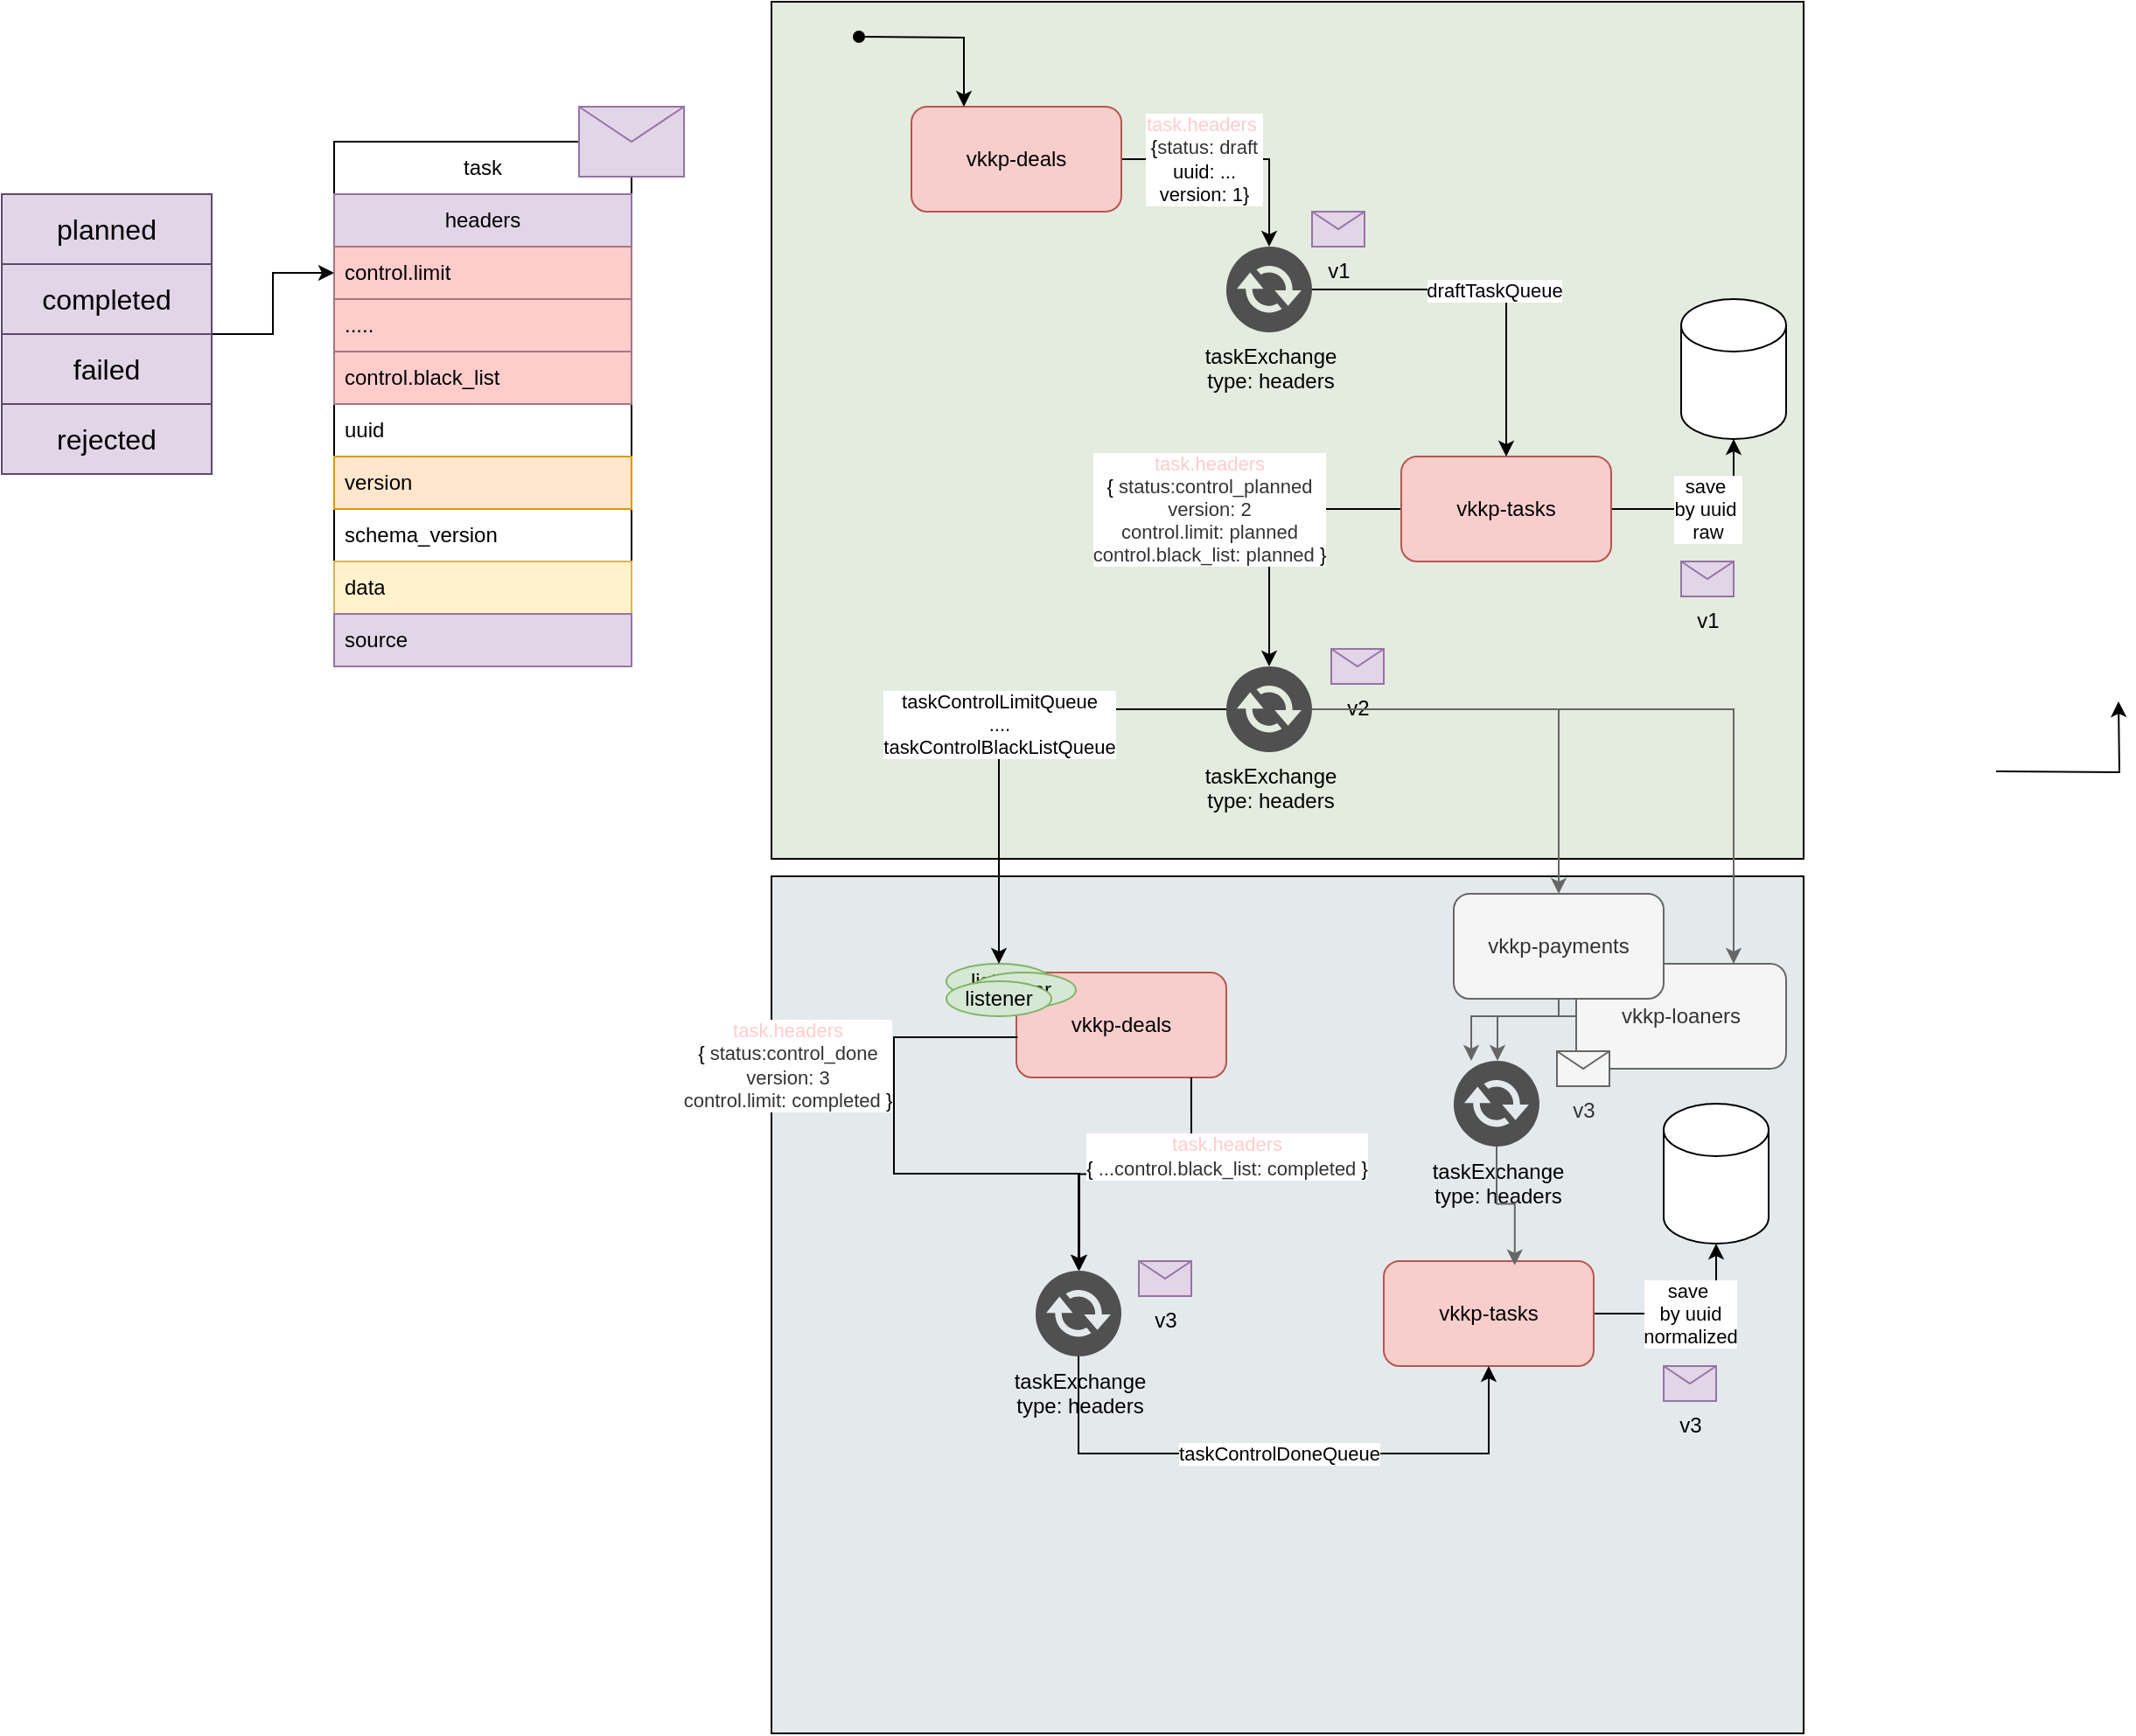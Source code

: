 <mxfile version="24.8.6">
  <diagram name="Страница — 1" id="iWlI1vJu-bp0asXgpejS">
    <mxGraphModel dx="1500" dy="1587" grid="1" gridSize="10" guides="1" tooltips="1" connect="1" arrows="1" fold="1" page="1" pageScale="1" pageWidth="827" pageHeight="1169" math="0" shadow="0">
      <root>
        <mxCell id="0" />
        <mxCell id="1" parent="0" />
        <mxCell id="KAaZJXrvGKprZwJc2ma_-45" value="" style="rounded=0;whiteSpace=wrap;html=1;fillColor=#E4EBDF;" vertex="1" parent="1">
          <mxGeometry x="240" y="-30" width="590" height="490" as="geometry" />
        </mxCell>
        <mxCell id="KAaZJXrvGKprZwJc2ma_-1" value="task" style="swimlane;fontStyle=0;childLayout=stackLayout;horizontal=1;startSize=30;horizontalStack=0;resizeParent=1;resizeParentMax=0;resizeLast=0;collapsible=1;marginBottom=0;whiteSpace=wrap;html=1;" vertex="1" parent="1">
          <mxGeometry x="-10" y="50" width="170" height="300" as="geometry">
            <mxRectangle x="-10" y="50" width="60" height="30" as="alternateBounds" />
          </mxGeometry>
        </mxCell>
        <mxCell id="KAaZJXrvGKprZwJc2ma_-13" value="headers" style="swimlane;fontStyle=0;childLayout=stackLayout;horizontal=1;startSize=30;horizontalStack=0;resizeParent=1;resizeParentMax=0;resizeLast=0;collapsible=1;marginBottom=0;whiteSpace=wrap;html=1;fillColor=#e1d5e7;strokeColor=#9673a6;" vertex="1" parent="KAaZJXrvGKprZwJc2ma_-1">
          <mxGeometry y="30" width="170" height="120" as="geometry" />
        </mxCell>
        <mxCell id="KAaZJXrvGKprZwJc2ma_-14" value="control.limit" style="text;strokeColor=#A67681;fillColor=#FFCCCC;align=left;verticalAlign=middle;spacingLeft=4;spacingRight=4;overflow=hidden;points=[[0,0.5],[1,0.5]];portConstraint=eastwest;rotatable=0;whiteSpace=wrap;html=1;" vertex="1" parent="KAaZJXrvGKprZwJc2ma_-13">
          <mxGeometry y="30" width="170" height="30" as="geometry" />
        </mxCell>
        <mxCell id="KAaZJXrvGKprZwJc2ma_-15" value="....." style="text;strokeColor=#A67681;fillColor=#FFCCCC;align=left;verticalAlign=middle;spacingLeft=4;spacingRight=4;overflow=hidden;points=[[0,0.5],[1,0.5]];portConstraint=eastwest;rotatable=0;whiteSpace=wrap;html=1;" vertex="1" parent="KAaZJXrvGKprZwJc2ma_-13">
          <mxGeometry y="60" width="170" height="30" as="geometry" />
        </mxCell>
        <mxCell id="KAaZJXrvGKprZwJc2ma_-16" value="control.black_list" style="text;strokeColor=#A67681;fillColor=#FFCCCC;align=left;verticalAlign=middle;spacingLeft=4;spacingRight=4;overflow=hidden;points=[[0,0.5],[1,0.5]];portConstraint=eastwest;rotatable=0;whiteSpace=wrap;html=1;" vertex="1" parent="KAaZJXrvGKprZwJc2ma_-13">
          <mxGeometry y="90" width="170" height="30" as="geometry" />
        </mxCell>
        <mxCell id="KAaZJXrvGKprZwJc2ma_-2" value="uuid" style="text;strokeColor=none;fillColor=none;align=left;verticalAlign=middle;spacingLeft=4;spacingRight=4;overflow=hidden;points=[[0,0.5],[1,0.5]];portConstraint=eastwest;rotatable=0;whiteSpace=wrap;html=1;" vertex="1" parent="KAaZJXrvGKprZwJc2ma_-1">
          <mxGeometry y="150" width="170" height="30" as="geometry" />
        </mxCell>
        <mxCell id="KAaZJXrvGKprZwJc2ma_-3" value="&lt;div&gt;version&lt;/div&gt;" style="text;strokeColor=#d79b00;fillColor=#ffe6cc;align=left;verticalAlign=middle;spacingLeft=4;spacingRight=4;overflow=hidden;points=[[0,0.5],[1,0.5]];portConstraint=eastwest;rotatable=0;whiteSpace=wrap;html=1;" vertex="1" parent="KAaZJXrvGKprZwJc2ma_-1">
          <mxGeometry y="180" width="170" height="30" as="geometry" />
        </mxCell>
        <mxCell id="KAaZJXrvGKprZwJc2ma_-6" value="schema_version" style="text;strokeColor=none;fillColor=none;align=left;verticalAlign=middle;spacingLeft=4;spacingRight=4;overflow=hidden;points=[[0,0.5],[1,0.5]];portConstraint=eastwest;rotatable=0;whiteSpace=wrap;html=1;" vertex="1" parent="KAaZJXrvGKprZwJc2ma_-1">
          <mxGeometry y="210" width="170" height="30" as="geometry" />
        </mxCell>
        <mxCell id="KAaZJXrvGKprZwJc2ma_-7" value="data" style="text;strokeColor=#d6b656;fillColor=#fff2cc;align=left;verticalAlign=middle;spacingLeft=4;spacingRight=4;overflow=hidden;points=[[0,0.5],[1,0.5]];portConstraint=eastwest;rotatable=0;whiteSpace=wrap;html=1;" vertex="1" parent="KAaZJXrvGKprZwJc2ma_-1">
          <mxGeometry y="240" width="170" height="30" as="geometry" />
        </mxCell>
        <mxCell id="KAaZJXrvGKprZwJc2ma_-67" value="source" style="text;strokeColor=#9673a6;fillColor=#e1d5e7;align=left;verticalAlign=middle;spacingLeft=4;spacingRight=4;overflow=hidden;points=[[0,0.5],[1,0.5]];portConstraint=eastwest;rotatable=0;whiteSpace=wrap;html=1;" vertex="1" parent="KAaZJXrvGKprZwJc2ma_-1">
          <mxGeometry y="270" width="170" height="30" as="geometry" />
        </mxCell>
        <mxCell id="KAaZJXrvGKprZwJc2ma_-10" value="" style="shape=message;html=1;html=1;outlineConnect=0;labelPosition=center;verticalLabelPosition=bottom;align=center;verticalAlign=top;fillColor=#e1d5e7;strokeColor=#9673a6;" vertex="1" parent="1">
          <mxGeometry x="130" y="30" width="60" height="40" as="geometry" />
        </mxCell>
        <mxCell id="KAaZJXrvGKprZwJc2ma_-46" style="edgeStyle=orthogonalEdgeStyle;rounded=0;orthogonalLoop=1;jettySize=auto;html=1;" edge="1" parent="1" source="KAaZJXrvGKprZwJc2ma_-11" target="KAaZJXrvGKprZwJc2ma_-44">
          <mxGeometry relative="1" as="geometry" />
        </mxCell>
        <mxCell id="KAaZJXrvGKprZwJc2ma_-47" value="&lt;div&gt;&lt;font color=&quot;#ffcccc&quot;&gt;task.headers&lt;/font&gt;&lt;br&gt;&lt;/div&gt;&lt;div&gt;{ &lt;font color=&quot;#333333&quot;&gt;status:control_planned&lt;/font&gt;&lt;/div&gt;&lt;div&gt;&lt;font color=&quot;#333333&quot;&gt;version: 2 &lt;br&gt;&lt;/font&gt;&lt;/div&gt;&lt;div&gt;&lt;font color=&quot;#333333&quot;&gt;control.limit: planned&lt;/font&gt;&lt;/div&gt;&lt;div&gt;&lt;font color=&quot;#333333&quot;&gt;control.black_list: planned&lt;/font&gt; }&lt;br&gt;&lt;/div&gt;" style="edgeLabel;html=1;align=center;verticalAlign=middle;resizable=0;points=[];" vertex="1" connectable="0" parent="KAaZJXrvGKprZwJc2ma_-46">
          <mxGeometry x="-0.529" y="2" relative="1" as="geometry">
            <mxPoint x="-71" y="-2" as="offset" />
          </mxGeometry>
        </mxCell>
        <mxCell id="KAaZJXrvGKprZwJc2ma_-50" style="edgeStyle=orthogonalEdgeStyle;rounded=0;orthogonalLoop=1;jettySize=auto;html=1;" edge="1" parent="1">
          <mxGeometry relative="1" as="geometry">
            <mxPoint x="940" y="410" as="sourcePoint" />
            <mxPoint x="1010" y="370" as="targetPoint" />
          </mxGeometry>
        </mxCell>
        <mxCell id="KAaZJXrvGKprZwJc2ma_-53" value="&lt;div&gt;save&amp;nbsp;&lt;/div&gt;&lt;div&gt;by uuid&amp;nbsp;&lt;/div&gt;&lt;div&gt;raw&lt;/div&gt;" style="edgeStyle=orthogonalEdgeStyle;rounded=0;orthogonalLoop=1;jettySize=auto;html=1;" edge="1" parent="1" source="KAaZJXrvGKprZwJc2ma_-11" target="KAaZJXrvGKprZwJc2ma_-49">
          <mxGeometry relative="1" as="geometry" />
        </mxCell>
        <mxCell id="KAaZJXrvGKprZwJc2ma_-11" value="vkkp-tasks" style="rounded=1;whiteSpace=wrap;html=1;fillColor=#f8cecc;strokeColor=#b85450;" vertex="1" parent="1">
          <mxGeometry x="600" y="230" width="120" height="60" as="geometry" />
        </mxCell>
        <mxCell id="KAaZJXrvGKprZwJc2ma_-41" value="" style="edgeStyle=orthogonalEdgeStyle;rounded=0;orthogonalLoop=1;jettySize=auto;html=1;exitX=1;exitY=0.5;exitDx=0;exitDy=0;" edge="1" parent="1" source="KAaZJXrvGKprZwJc2ma_-12" target="KAaZJXrvGKprZwJc2ma_-39">
          <mxGeometry relative="1" as="geometry">
            <mxPoint x="470" y="50" as="sourcePoint" />
            <mxPoint x="530" y="104.5" as="targetPoint" />
          </mxGeometry>
        </mxCell>
        <mxCell id="KAaZJXrvGKprZwJc2ma_-43" value="&lt;div&gt;&lt;font color=&quot;#ffcccc&quot;&gt;task.headers&lt;/font&gt;&amp;nbsp;&lt;/div&gt;&lt;div&gt;&lt;font color=&quot;#000000&quot;&gt;{&lt;/font&gt;&lt;font color=&quot;#333333&quot;&gt;status: draft&lt;/font&gt;&lt;/div&gt;&lt;div&gt;&lt;font color=&quot;#000000&quot;&gt;uuid: ...&lt;/font&gt;&lt;/div&gt;&lt;div&gt;&lt;font color=&quot;#000000&quot;&gt;version: 1}&lt;/font&gt;&lt;/div&gt;" style="edgeLabel;html=1;align=center;verticalAlign=middle;resizable=0;points=[];fontColor=#FF3333;" vertex="1" connectable="0" parent="KAaZJXrvGKprZwJc2ma_-41">
          <mxGeometry x="-0.301" relative="1" as="geometry">
            <mxPoint as="offset" />
          </mxGeometry>
        </mxCell>
        <mxCell id="KAaZJXrvGKprZwJc2ma_-12" value="vkkp-deals" style="rounded=1;whiteSpace=wrap;html=1;fillColor=#f8cecc;strokeColor=#b85450;" vertex="1" parent="1">
          <mxGeometry x="320" y="30" width="120" height="60" as="geometry" />
        </mxCell>
        <mxCell id="KAaZJXrvGKprZwJc2ma_-38" style="edgeStyle=orthogonalEdgeStyle;rounded=0;orthogonalLoop=1;jettySize=auto;html=1;" edge="1" parent="1" source="KAaZJXrvGKprZwJc2ma_-21" target="KAaZJXrvGKprZwJc2ma_-14">
          <mxGeometry relative="1" as="geometry" />
        </mxCell>
        <mxCell id="KAaZJXrvGKprZwJc2ma_-21" value="" style="shape=table;startSize=0;container=1;collapsible=0;childLayout=tableLayout;fontSize=16;fillColor=#e1d5e7;strokeColor=#5E4869;" vertex="1" parent="1">
          <mxGeometry x="-200" y="80" width="120" height="160" as="geometry" />
        </mxCell>
        <mxCell id="KAaZJXrvGKprZwJc2ma_-22" value="" style="shape=tableRow;horizontal=0;startSize=0;swimlaneHead=0;swimlaneBody=0;strokeColor=inherit;top=0;left=0;bottom=0;right=0;collapsible=0;dropTarget=0;fillColor=none;points=[[0,0.5],[1,0.5]];portConstraint=eastwest;fontSize=16;" vertex="1" parent="KAaZJXrvGKprZwJc2ma_-21">
          <mxGeometry width="120" height="40" as="geometry" />
        </mxCell>
        <mxCell id="KAaZJXrvGKprZwJc2ma_-23" value="planned" style="shape=partialRectangle;html=1;whiteSpace=wrap;connectable=0;strokeColor=inherit;overflow=hidden;fillColor=none;top=0;left=0;bottom=0;right=0;pointerEvents=1;fontSize=16;" vertex="1" parent="KAaZJXrvGKprZwJc2ma_-22">
          <mxGeometry width="120" height="40" as="geometry">
            <mxRectangle width="120" height="40" as="alternateBounds" />
          </mxGeometry>
        </mxCell>
        <mxCell id="KAaZJXrvGKprZwJc2ma_-26" value="" style="shape=tableRow;horizontal=0;startSize=0;swimlaneHead=0;swimlaneBody=0;strokeColor=inherit;top=0;left=0;bottom=0;right=0;collapsible=0;dropTarget=0;fillColor=none;points=[[0,0.5],[1,0.5]];portConstraint=eastwest;fontSize=16;" vertex="1" parent="KAaZJXrvGKprZwJc2ma_-21">
          <mxGeometry y="40" width="120" height="40" as="geometry" />
        </mxCell>
        <mxCell id="KAaZJXrvGKprZwJc2ma_-27" value="completed" style="shape=partialRectangle;html=1;whiteSpace=wrap;connectable=0;strokeColor=inherit;overflow=hidden;fillColor=none;top=0;left=0;bottom=0;right=0;pointerEvents=1;fontSize=16;" vertex="1" parent="KAaZJXrvGKprZwJc2ma_-26">
          <mxGeometry width="120" height="40" as="geometry">
            <mxRectangle width="120" height="40" as="alternateBounds" />
          </mxGeometry>
        </mxCell>
        <mxCell id="KAaZJXrvGKprZwJc2ma_-34" style="shape=tableRow;horizontal=0;startSize=0;swimlaneHead=0;swimlaneBody=0;strokeColor=inherit;top=0;left=0;bottom=0;right=0;collapsible=0;dropTarget=0;fillColor=none;points=[[0,0.5],[1,0.5]];portConstraint=eastwest;fontSize=16;" vertex="1" parent="KAaZJXrvGKprZwJc2ma_-21">
          <mxGeometry y="80" width="120" height="40" as="geometry" />
        </mxCell>
        <mxCell id="KAaZJXrvGKprZwJc2ma_-35" value="failed" style="shape=partialRectangle;html=1;whiteSpace=wrap;connectable=0;strokeColor=inherit;overflow=hidden;fillColor=none;top=0;left=0;bottom=0;right=0;pointerEvents=1;fontSize=16;" vertex="1" parent="KAaZJXrvGKprZwJc2ma_-34">
          <mxGeometry width="120" height="40" as="geometry">
            <mxRectangle width="120" height="40" as="alternateBounds" />
          </mxGeometry>
        </mxCell>
        <mxCell id="KAaZJXrvGKprZwJc2ma_-36" style="shape=tableRow;horizontal=0;startSize=0;swimlaneHead=0;swimlaneBody=0;strokeColor=inherit;top=0;left=0;bottom=0;right=0;collapsible=0;dropTarget=0;fillColor=none;points=[[0,0.5],[1,0.5]];portConstraint=eastwest;fontSize=16;" vertex="1" parent="KAaZJXrvGKprZwJc2ma_-21">
          <mxGeometry y="120" width="120" height="40" as="geometry" />
        </mxCell>
        <mxCell id="KAaZJXrvGKprZwJc2ma_-37" value="rejected" style="shape=partialRectangle;html=1;whiteSpace=wrap;connectable=0;strokeColor=inherit;overflow=hidden;fillColor=none;top=0;left=0;bottom=0;right=0;pointerEvents=1;fontSize=16;" vertex="1" parent="KAaZJXrvGKprZwJc2ma_-36">
          <mxGeometry width="120" height="40" as="geometry">
            <mxRectangle width="120" height="40" as="alternateBounds" />
          </mxGeometry>
        </mxCell>
        <mxCell id="KAaZJXrvGKprZwJc2ma_-42" value="draftTaskQueue" style="edgeStyle=orthogonalEdgeStyle;rounded=0;orthogonalLoop=1;jettySize=auto;html=1;entryX=0.5;entryY=0;entryDx=0;entryDy=0;fontColor=#000000;" edge="1" parent="1" source="KAaZJXrvGKprZwJc2ma_-39" target="KAaZJXrvGKprZwJc2ma_-11">
          <mxGeometry relative="1" as="geometry" />
        </mxCell>
        <mxCell id="KAaZJXrvGKprZwJc2ma_-39" value="&lt;div&gt;taskExchange&lt;/div&gt;&lt;div&gt;type: headers&lt;br&gt;&lt;/div&gt;" style="sketch=0;pointerEvents=1;shadow=0;dashed=0;html=1;strokeColor=none;fillColor=#505050;labelPosition=center;verticalLabelPosition=bottom;verticalAlign=top;outlineConnect=0;align=center;shape=mxgraph.office.communications.exchange_active_sync;fontColor=#000000;" vertex="1" parent="1">
          <mxGeometry x="500" y="110" width="49" height="49" as="geometry" />
        </mxCell>
        <mxCell id="KAaZJXrvGKprZwJc2ma_-40" value="" style="endArrow=classic;html=1;rounded=0;entryX=0.25;entryY=0;entryDx=0;entryDy=0;edgeStyle=orthogonalEdgeStyle;startArrow=oval;startFill=1;" edge="1" parent="1" target="KAaZJXrvGKprZwJc2ma_-12">
          <mxGeometry width="50" height="50" relative="1" as="geometry">
            <mxPoint x="290" y="-10" as="sourcePoint" />
            <mxPoint x="430" y="210" as="targetPoint" />
          </mxGeometry>
        </mxCell>
        <mxCell id="KAaZJXrvGKprZwJc2ma_-44" value="&lt;div&gt;taskExchange&lt;/div&gt;&lt;div&gt;type: headers&lt;br&gt;&lt;/div&gt;" style="sketch=0;pointerEvents=1;shadow=0;dashed=0;html=1;strokeColor=none;fillColor=#505050;labelPosition=center;verticalLabelPosition=bottom;verticalAlign=top;outlineConnect=0;align=center;shape=mxgraph.office.communications.exchange_active_sync;fontColor=#000000;" vertex="1" parent="1">
          <mxGeometry x="500" y="350" width="49" height="49" as="geometry" />
        </mxCell>
        <mxCell id="KAaZJXrvGKprZwJc2ma_-48" value="v1" style="shape=message;html=1;html=1;outlineConnect=0;labelPosition=center;verticalLabelPosition=bottom;align=center;verticalAlign=top;fillColor=#e1d5e7;strokeColor=#9673a6;" vertex="1" parent="1">
          <mxGeometry x="549" y="90" width="30" height="20" as="geometry" />
        </mxCell>
        <mxCell id="KAaZJXrvGKprZwJc2ma_-49" value="" style="shape=cylinder3;whiteSpace=wrap;html=1;boundedLbl=1;backgroundOutline=1;size=15;" vertex="1" parent="1">
          <mxGeometry x="760" y="140" width="60" height="80" as="geometry" />
        </mxCell>
        <mxCell id="KAaZJXrvGKprZwJc2ma_-51" value="v1" style="shape=message;html=1;html=1;outlineConnect=0;labelPosition=center;verticalLabelPosition=bottom;align=center;verticalAlign=top;fillColor=#e1d5e7;strokeColor=#9673a6;" vertex="1" parent="1">
          <mxGeometry x="760" y="290" width="30" height="20" as="geometry" />
        </mxCell>
        <mxCell id="KAaZJXrvGKprZwJc2ma_-55" value="" style="rounded=0;whiteSpace=wrap;html=1;fillColor=#E4EAEB;" vertex="1" parent="1">
          <mxGeometry x="240" y="470" width="590" height="490" as="geometry" />
        </mxCell>
        <mxCell id="KAaZJXrvGKprZwJc2ma_-86" style="edgeStyle=orthogonalEdgeStyle;rounded=0;orthogonalLoop=1;jettySize=auto;html=1;fillColor=#f5f5f5;strokeColor=#666666;" edge="1" parent="1" source="KAaZJXrvGKprZwJc2ma_-56" target="KAaZJXrvGKprZwJc2ma_-83">
          <mxGeometry relative="1" as="geometry">
            <Array as="points">
              <mxPoint x="640" y="550" />
            </Array>
          </mxGeometry>
        </mxCell>
        <mxCell id="KAaZJXrvGKprZwJc2ma_-56" value="vkkp-loaners" style="rounded=1;whiteSpace=wrap;html=1;fillColor=#f5f5f5;strokeColor=#666666;fontColor=#333333;" vertex="1" parent="1">
          <mxGeometry x="700" y="520" width="120" height="60" as="geometry" />
        </mxCell>
        <mxCell id="KAaZJXrvGKprZwJc2ma_-85" style="edgeStyle=orthogonalEdgeStyle;rounded=0;orthogonalLoop=1;jettySize=auto;html=1;fillColor=#f5f5f5;strokeColor=#666666;" edge="1" parent="1" source="KAaZJXrvGKprZwJc2ma_-59" target="KAaZJXrvGKprZwJc2ma_-83">
          <mxGeometry relative="1" as="geometry">
            <Array as="points">
              <mxPoint x="690" y="550" />
              <mxPoint x="655" y="550" />
            </Array>
          </mxGeometry>
        </mxCell>
        <mxCell id="KAaZJXrvGKprZwJc2ma_-59" value="vkkp-payments" style="rounded=1;whiteSpace=wrap;html=1;fillColor=#f5f5f5;strokeColor=#666666;fontColor=#333333;" vertex="1" parent="1">
          <mxGeometry x="630" y="480" width="120" height="60" as="geometry" />
        </mxCell>
        <mxCell id="KAaZJXrvGKprZwJc2ma_-60" value="vkkp-deals" style="rounded=1;whiteSpace=wrap;html=1;fillColor=#f8cecc;strokeColor=#b85450;" vertex="1" parent="1">
          <mxGeometry x="380" y="525" width="120" height="60" as="geometry" />
        </mxCell>
        <mxCell id="KAaZJXrvGKprZwJc2ma_-61" value="listner" style="ellipse;whiteSpace=wrap;html=1;fillColor=#d5e8d4;strokeColor=#82b366;" vertex="1" parent="1">
          <mxGeometry x="340" y="520" width="60" height="20" as="geometry" />
        </mxCell>
        <mxCell id="KAaZJXrvGKprZwJc2ma_-62" value="listner" style="ellipse;whiteSpace=wrap;html=1;fillColor=#d5e8d4;strokeColor=#82b366;" vertex="1" parent="1">
          <mxGeometry x="354" y="525" width="60" height="20" as="geometry" />
        </mxCell>
        <mxCell id="KAaZJXrvGKprZwJc2ma_-63" value="listener" style="ellipse;whiteSpace=wrap;html=1;fillColor=#d5e8d4;strokeColor=#82b366;" vertex="1" parent="1">
          <mxGeometry x="340" y="530" width="60" height="20" as="geometry" />
        </mxCell>
        <mxCell id="KAaZJXrvGKprZwJc2ma_-64" value="&lt;div&gt;taskControlLimitQueue&lt;/div&gt;&lt;div&gt;....&lt;br&gt;&lt;/div&gt;&lt;div&gt;taskControlBlackListQueue&lt;br&gt;&lt;/div&gt;" style="edgeStyle=orthogonalEdgeStyle;rounded=0;orthogonalLoop=1;jettySize=auto;html=1;" edge="1" parent="1" source="KAaZJXrvGKprZwJc2ma_-44" target="KAaZJXrvGKprZwJc2ma_-61">
          <mxGeometry relative="1" as="geometry" />
        </mxCell>
        <mxCell id="KAaZJXrvGKprZwJc2ma_-65" style="edgeStyle=orthogonalEdgeStyle;rounded=0;orthogonalLoop=1;jettySize=auto;html=1;exitX=0.5;exitY=1;exitDx=0;exitDy=0;" edge="1" parent="1" source="KAaZJXrvGKprZwJc2ma_-62" target="KAaZJXrvGKprZwJc2ma_-62">
          <mxGeometry relative="1" as="geometry" />
        </mxCell>
        <mxCell id="KAaZJXrvGKprZwJc2ma_-70" value="&lt;div&gt;save&amp;nbsp;&lt;/div&gt;&lt;div&gt;by uuid&lt;/div&gt;&lt;div&gt;normalized&lt;br&gt;&lt;/div&gt;" style="edgeStyle=orthogonalEdgeStyle;rounded=0;orthogonalLoop=1;jettySize=auto;html=1;" edge="1" parent="1" source="KAaZJXrvGKprZwJc2ma_-71" target="KAaZJXrvGKprZwJc2ma_-72">
          <mxGeometry relative="1" as="geometry" />
        </mxCell>
        <mxCell id="KAaZJXrvGKprZwJc2ma_-71" value="vkkp-tasks" style="rounded=1;whiteSpace=wrap;html=1;fillColor=#f8cecc;strokeColor=#b85450;" vertex="1" parent="1">
          <mxGeometry x="590" y="690" width="120" height="60" as="geometry" />
        </mxCell>
        <mxCell id="KAaZJXrvGKprZwJc2ma_-72" value="" style="shape=cylinder3;whiteSpace=wrap;html=1;boundedLbl=1;backgroundOutline=1;size=15;" vertex="1" parent="1">
          <mxGeometry x="750" y="600" width="60" height="80" as="geometry" />
        </mxCell>
        <mxCell id="KAaZJXrvGKprZwJc2ma_-73" value="v3" style="shape=message;html=1;html=1;outlineConnect=0;labelPosition=center;verticalLabelPosition=bottom;align=center;verticalAlign=top;fillColor=#e1d5e7;strokeColor=#9673a6;" vertex="1" parent="1">
          <mxGeometry x="750" y="750" width="30" height="20" as="geometry" />
        </mxCell>
        <mxCell id="KAaZJXrvGKprZwJc2ma_-74" style="edgeStyle=orthogonalEdgeStyle;rounded=0;orthogonalLoop=1;jettySize=auto;html=1;exitX=0.006;exitY=0.616;exitDx=0;exitDy=0;exitPerimeter=0;" edge="1" parent="1" target="KAaZJXrvGKprZwJc2ma_-76" source="KAaZJXrvGKprZwJc2ma_-60">
          <mxGeometry relative="1" as="geometry">
            <mxPoint x="500" y="585" as="sourcePoint" />
            <Array as="points">
              <mxPoint x="310" y="562" />
              <mxPoint x="310" y="640" />
              <mxPoint x="416" y="640" />
            </Array>
          </mxGeometry>
        </mxCell>
        <mxCell id="KAaZJXrvGKprZwJc2ma_-75" value="&lt;div&gt;&lt;font color=&quot;#ffcccc&quot;&gt;task.headers&lt;/font&gt;&lt;br&gt;&lt;/div&gt;&lt;div&gt;{ &lt;font color=&quot;#333333&quot;&gt;status:control_done&lt;/font&gt;&lt;/div&gt;&lt;div&gt;&lt;font color=&quot;#333333&quot;&gt;version: 3 &lt;br&gt;&lt;/font&gt;&lt;/div&gt;&lt;div&gt;&lt;font color=&quot;#333333&quot;&gt;control.limit: completed&lt;/font&gt; }&lt;br&gt;&lt;/div&gt;" style="edgeLabel;html=1;align=center;verticalAlign=middle;resizable=0;points=[];" vertex="1" connectable="0" parent="KAaZJXrvGKprZwJc2ma_-74">
          <mxGeometry x="-0.529" y="2" relative="1" as="geometry">
            <mxPoint x="-63" y="13" as="offset" />
          </mxGeometry>
        </mxCell>
        <mxCell id="KAaZJXrvGKprZwJc2ma_-77" value="taskControlDoneQueue" style="edgeStyle=orthogonalEdgeStyle;rounded=0;orthogonalLoop=1;jettySize=auto;html=1;entryX=0.5;entryY=1;entryDx=0;entryDy=0;" edge="1" parent="1" source="KAaZJXrvGKprZwJc2ma_-76" target="KAaZJXrvGKprZwJc2ma_-71">
          <mxGeometry relative="1" as="geometry">
            <Array as="points">
              <mxPoint x="416" y="800" />
              <mxPoint x="650" y="800" />
            </Array>
          </mxGeometry>
        </mxCell>
        <mxCell id="KAaZJXrvGKprZwJc2ma_-76" value="&lt;div&gt;taskExchange&lt;/div&gt;&lt;div&gt;type: headers&lt;br&gt;&lt;/div&gt;" style="sketch=0;pointerEvents=1;shadow=0;dashed=0;html=1;strokeColor=none;fillColor=#505050;labelPosition=center;verticalLabelPosition=bottom;verticalAlign=top;outlineConnect=0;align=center;shape=mxgraph.office.communications.exchange_active_sync;fontColor=#000000;" vertex="1" parent="1">
          <mxGeometry x="391" y="695.5" width="49" height="49" as="geometry" />
        </mxCell>
        <mxCell id="KAaZJXrvGKprZwJc2ma_-79" value="v2" style="shape=message;html=1;html=1;outlineConnect=0;labelPosition=center;verticalLabelPosition=bottom;align=center;verticalAlign=top;fillColor=#e1d5e7;strokeColor=#9673a6;" vertex="1" parent="1">
          <mxGeometry x="560" y="340" width="30" height="20" as="geometry" />
        </mxCell>
        <mxCell id="KAaZJXrvGKprZwJc2ma_-80" value="v3" style="shape=message;html=1;html=1;outlineConnect=0;labelPosition=center;verticalLabelPosition=bottom;align=center;verticalAlign=top;fillColor=#e1d5e7;strokeColor=#9673a6;" vertex="1" parent="1">
          <mxGeometry x="450" y="690" width="30" height="20" as="geometry" />
        </mxCell>
        <mxCell id="KAaZJXrvGKprZwJc2ma_-81" style="edgeStyle=orthogonalEdgeStyle;rounded=0;orthogonalLoop=1;jettySize=auto;html=1;entryX=0.5;entryY=0;entryDx=0;entryDy=0;fillColor=#f5f5f5;strokeColor=#666666;" edge="1" parent="1" source="KAaZJXrvGKprZwJc2ma_-44" target="KAaZJXrvGKprZwJc2ma_-59">
          <mxGeometry relative="1" as="geometry" />
        </mxCell>
        <mxCell id="KAaZJXrvGKprZwJc2ma_-82" style="edgeStyle=orthogonalEdgeStyle;rounded=0;orthogonalLoop=1;jettySize=auto;html=1;entryX=0.75;entryY=0;entryDx=0;entryDy=0;fillColor=#f5f5f5;strokeColor=#666666;" edge="1" parent="1" source="KAaZJXrvGKprZwJc2ma_-44" target="KAaZJXrvGKprZwJc2ma_-56">
          <mxGeometry relative="1" as="geometry" />
        </mxCell>
        <mxCell id="KAaZJXrvGKprZwJc2ma_-83" value="&lt;div&gt;taskExchange&lt;/div&gt;&lt;div&gt;type: headers&lt;br&gt;&lt;/div&gt;" style="sketch=0;pointerEvents=1;shadow=0;dashed=0;html=1;strokeColor=none;fillColor=#505050;labelPosition=center;verticalLabelPosition=bottom;verticalAlign=top;outlineConnect=0;align=center;shape=mxgraph.office.communications.exchange_active_sync;fontColor=#000000;" vertex="1" parent="1">
          <mxGeometry x="630" y="575.5" width="49" height="49" as="geometry" />
        </mxCell>
        <mxCell id="KAaZJXrvGKprZwJc2ma_-84" value="v3" style="shape=message;html=1;html=1;outlineConnect=0;labelPosition=center;verticalLabelPosition=bottom;align=center;verticalAlign=top;fillColor=#f5f5f5;strokeColor=#666666;fontColor=#333333;" vertex="1" parent="1">
          <mxGeometry x="689" y="570" width="30" height="20" as="geometry" />
        </mxCell>
        <mxCell id="KAaZJXrvGKprZwJc2ma_-87" style="edgeStyle=orthogonalEdgeStyle;rounded=0;orthogonalLoop=1;jettySize=auto;html=1;entryX=0.624;entryY=0.039;entryDx=0;entryDy=0;entryPerimeter=0;fillColor=#f5f5f5;strokeColor=#666666;" edge="1" parent="1" source="KAaZJXrvGKprZwJc2ma_-83" target="KAaZJXrvGKprZwJc2ma_-71">
          <mxGeometry relative="1" as="geometry" />
        </mxCell>
        <mxCell id="KAaZJXrvGKprZwJc2ma_-88" style="edgeStyle=orthogonalEdgeStyle;rounded=0;orthogonalLoop=1;jettySize=auto;html=1;exitX=0.833;exitY=1;exitDx=0;exitDy=0;exitPerimeter=0;" edge="1" parent="1" source="KAaZJXrvGKprZwJc2ma_-60" target="KAaZJXrvGKprZwJc2ma_-76">
          <mxGeometry relative="1" as="geometry">
            <mxPoint x="391" y="585" as="sourcePoint" />
            <mxPoint x="426" y="706" as="targetPoint" />
          </mxGeometry>
        </mxCell>
        <mxCell id="KAaZJXrvGKprZwJc2ma_-89" value="&lt;div&gt;&lt;font color=&quot;#ffcccc&quot;&gt;task.headers&lt;/font&gt;&lt;br&gt;&lt;/div&gt;&lt;div&gt;{ &lt;font color=&quot;#333333&quot;&gt;...&lt;/font&gt;&lt;font color=&quot;#333333&quot;&gt;control.black_list: completed&lt;/font&gt; }&lt;br&gt;&lt;/div&gt;" style="edgeLabel;html=1;align=center;verticalAlign=middle;resizable=0;points=[];" vertex="1" connectable="0" parent="KAaZJXrvGKprZwJc2ma_-88">
          <mxGeometry x="-0.529" y="2" relative="1" as="geometry">
            <mxPoint x="18" y="4" as="offset" />
          </mxGeometry>
        </mxCell>
      </root>
    </mxGraphModel>
  </diagram>
</mxfile>
